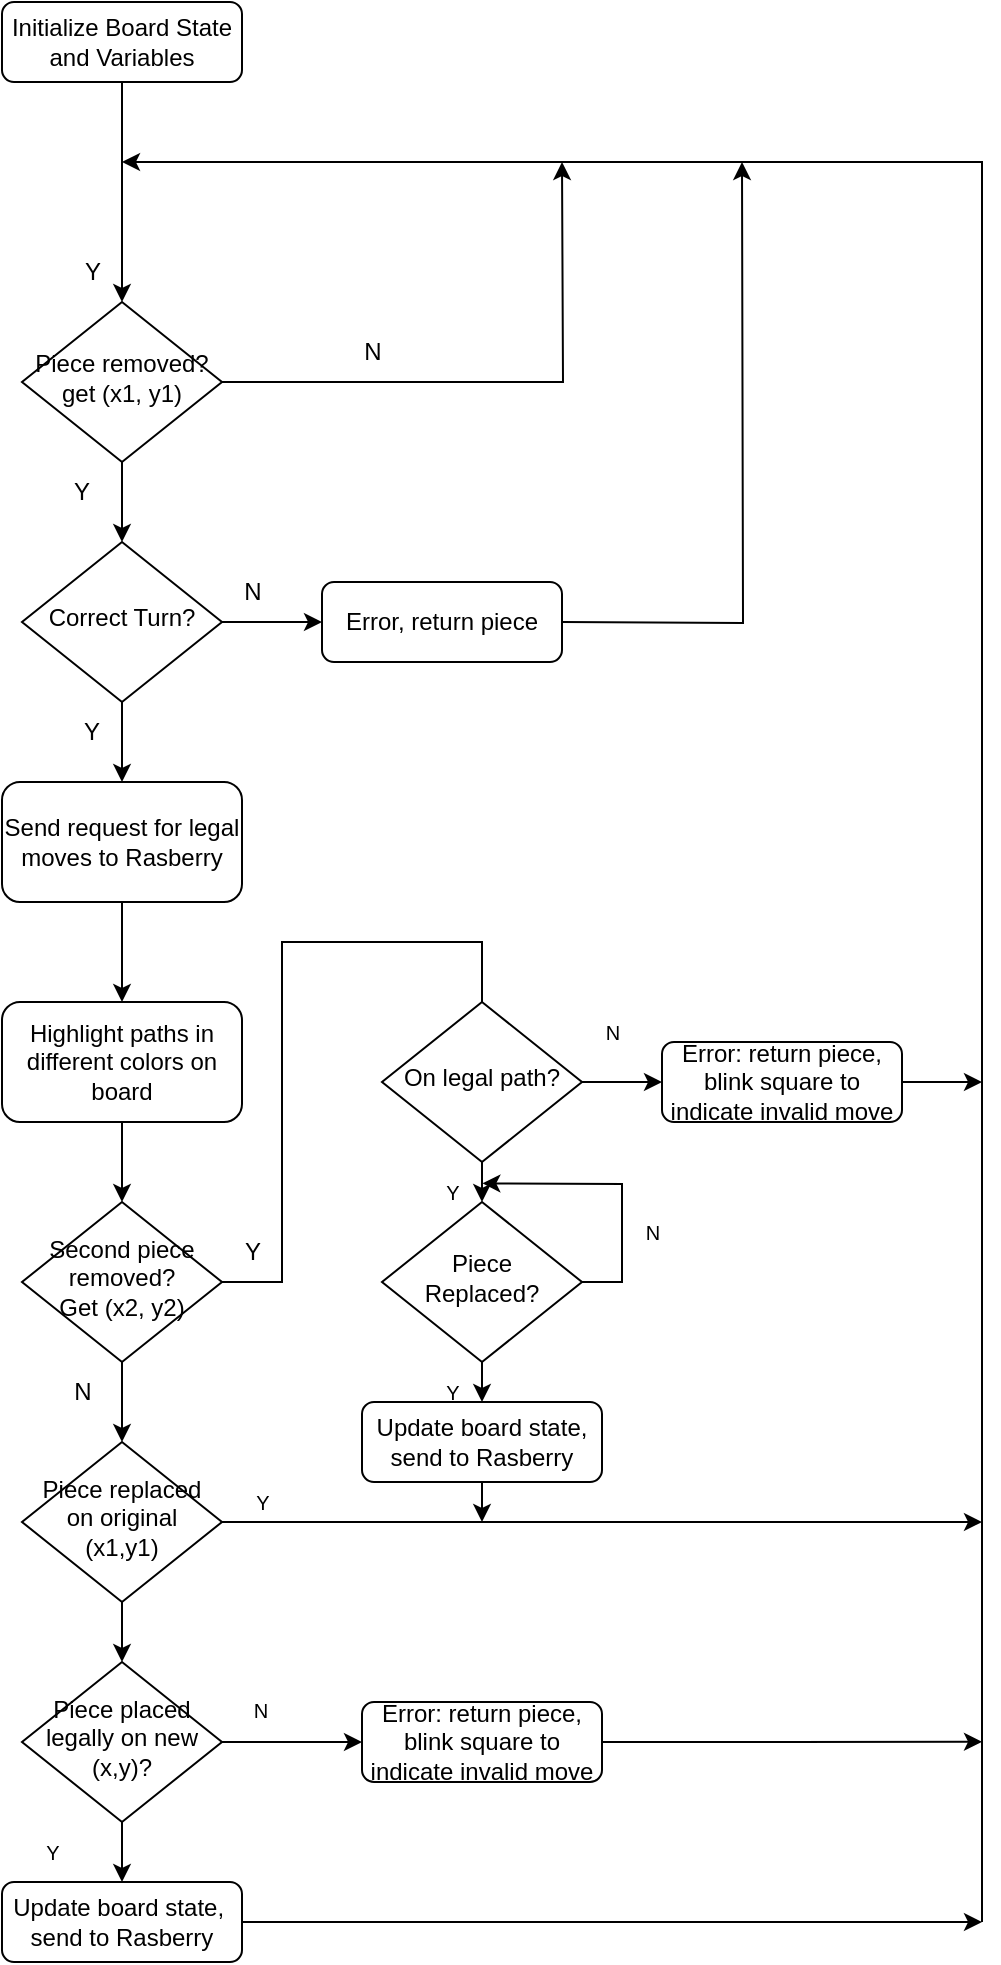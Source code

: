 <mxfile>
    <diagram id="C5RBs43oDa-KdzZeNtuy" name="mainLoop">
        <mxGraphModel dx="644" dy="792" grid="1" gridSize="10" guides="1" tooltips="1" connect="1" arrows="1" fold="1" page="1" pageScale="1" pageWidth="827" pageHeight="1169" math="0" shadow="0">
            <root>
                <mxCell id="WIyWlLk6GJQsqaUBKTNV-0"/>
                <mxCell id="WIyWlLk6GJQsqaUBKTNV-1" parent="WIyWlLk6GJQsqaUBKTNV-0"/>
                <mxCell id="WIyWlLk6GJQsqaUBKTNV-6" value="Piece removed?&lt;br&gt;get (x1, y1)" style="rhombus;whiteSpace=wrap;html=1;shadow=0;fontFamily=Helvetica;fontSize=12;align=center;strokeWidth=1;spacing=6;spacingTop=-4;" parent="WIyWlLk6GJQsqaUBKTNV-1" vertex="1">
                    <mxGeometry x="170" y="170" width="100" height="80" as="geometry"/>
                </mxCell>
                <mxCell id="WIyWlLk6GJQsqaUBKTNV-10" value="Correct Turn?" style="rhombus;whiteSpace=wrap;html=1;shadow=0;fontFamily=Helvetica;fontSize=12;align=center;strokeWidth=1;spacing=6;spacingTop=-4;" parent="WIyWlLk6GJQsqaUBKTNV-1" vertex="1">
                    <mxGeometry x="170" y="290" width="100" height="80" as="geometry"/>
                </mxCell>
                <mxCell id="WIyWlLk6GJQsqaUBKTNV-12" value="Error, return piece" style="rounded=1;whiteSpace=wrap;html=1;fontSize=12;glass=0;strokeWidth=1;shadow=0;" parent="WIyWlLk6GJQsqaUBKTNV-1" vertex="1">
                    <mxGeometry x="320" y="310" width="120" height="40" as="geometry"/>
                </mxCell>
                <mxCell id="bWp2UvLg9olkJI3vjRGl-1" value="" style="edgeStyle=orthogonalEdgeStyle;rounded=0;orthogonalLoop=1;jettySize=auto;html=1;exitX=1;exitY=0.5;exitDx=0;exitDy=0;" parent="WIyWlLk6GJQsqaUBKTNV-1" source="WIyWlLk6GJQsqaUBKTNV-6" edge="1">
                    <mxGeometry relative="1" as="geometry">
                        <mxPoint x="440" y="100" as="targetPoint"/>
                    </mxGeometry>
                </mxCell>
                <mxCell id="bWp2UvLg9olkJI3vjRGl-0" value="Y" style="text;html=1;align=center;verticalAlign=middle;resizable=0;points=[];autosize=1;strokeColor=none;fillColor=none;" parent="WIyWlLk6GJQsqaUBKTNV-1" vertex="1">
                    <mxGeometry x="190" y="140" width="30" height="30" as="geometry"/>
                </mxCell>
                <mxCell id="bWp2UvLg9olkJI3vjRGl-6" value="" style="endArrow=classic;html=1;rounded=0;" parent="WIyWlLk6GJQsqaUBKTNV-1" edge="1">
                    <mxGeometry width="50" height="50" relative="1" as="geometry">
                        <mxPoint x="650" y="980" as="sourcePoint"/>
                        <mxPoint x="220" y="100" as="targetPoint"/>
                        <Array as="points">
                            <mxPoint x="650" y="100"/>
                        </Array>
                    </mxGeometry>
                </mxCell>
                <mxCell id="bWp2UvLg9olkJI3vjRGl-8" value="N" style="text;html=1;align=center;verticalAlign=middle;resizable=0;points=[];autosize=1;strokeColor=none;fillColor=none;" parent="WIyWlLk6GJQsqaUBKTNV-1" vertex="1">
                    <mxGeometry x="330" y="180" width="30" height="30" as="geometry"/>
                </mxCell>
                <mxCell id="bWp2UvLg9olkJI3vjRGl-9" value="" style="endArrow=classic;html=1;rounded=0;exitX=0.5;exitY=1;exitDx=0;exitDy=0;" parent="WIyWlLk6GJQsqaUBKTNV-1" source="WIyWlLk6GJQsqaUBKTNV-6" target="WIyWlLk6GJQsqaUBKTNV-10" edge="1">
                    <mxGeometry width="50" height="50" relative="1" as="geometry">
                        <mxPoint x="330" y="250" as="sourcePoint"/>
                        <mxPoint x="380" y="200" as="targetPoint"/>
                    </mxGeometry>
                </mxCell>
                <mxCell id="bWp2UvLg9olkJI3vjRGl-10" value="Y" style="text;html=1;strokeColor=none;fillColor=none;align=center;verticalAlign=middle;whiteSpace=wrap;rounded=0;" parent="WIyWlLk6GJQsqaUBKTNV-1" vertex="1">
                    <mxGeometry x="170" y="250" width="60" height="30" as="geometry"/>
                </mxCell>
                <mxCell id="bWp2UvLg9olkJI3vjRGl-11" value="" style="endArrow=classic;html=1;rounded=0;exitX=0.5;exitY=1;exitDx=0;exitDy=0;" parent="WIyWlLk6GJQsqaUBKTNV-1" source="bWp2UvLg9olkJI3vjRGl-31" target="WIyWlLk6GJQsqaUBKTNV-6" edge="1">
                    <mxGeometry width="50" height="50" relative="1" as="geometry">
                        <mxPoint x="220" y="120" as="sourcePoint"/>
                        <mxPoint x="380" y="200" as="targetPoint"/>
                    </mxGeometry>
                </mxCell>
                <mxCell id="bWp2UvLg9olkJI3vjRGl-12" value="" style="endArrow=classic;html=1;rounded=0;exitX=1;exitY=0.5;exitDx=0;exitDy=0;entryX=0;entryY=0.5;entryDx=0;entryDy=0;" parent="WIyWlLk6GJQsqaUBKTNV-1" source="WIyWlLk6GJQsqaUBKTNV-10" target="WIyWlLk6GJQsqaUBKTNV-12" edge="1">
                    <mxGeometry width="50" height="50" relative="1" as="geometry">
                        <mxPoint x="330" y="370" as="sourcePoint"/>
                        <mxPoint x="380" y="320" as="targetPoint"/>
                    </mxGeometry>
                </mxCell>
                <mxCell id="bWp2UvLg9olkJI3vjRGl-13" value="N" style="text;html=1;align=center;verticalAlign=middle;resizable=0;points=[];autosize=1;strokeColor=none;fillColor=none;" parent="WIyWlLk6GJQsqaUBKTNV-1" vertex="1">
                    <mxGeometry x="270" y="300" width="30" height="30" as="geometry"/>
                </mxCell>
                <mxCell id="bWp2UvLg9olkJI3vjRGl-14" value="" style="edgeStyle=orthogonalEdgeStyle;rounded=0;orthogonalLoop=1;jettySize=auto;html=1;exitX=1;exitY=0.5;exitDx=0;exitDy=0;" parent="WIyWlLk6GJQsqaUBKTNV-1" edge="1">
                    <mxGeometry relative="1" as="geometry">
                        <mxPoint x="440" y="329.96" as="sourcePoint"/>
                        <mxPoint x="530" y="100" as="targetPoint"/>
                    </mxGeometry>
                </mxCell>
                <mxCell id="bWp2UvLg9olkJI3vjRGl-15" value="" style="endArrow=classic;html=1;rounded=0;exitX=0.5;exitY=1;exitDx=0;exitDy=0;" parent="WIyWlLk6GJQsqaUBKTNV-1" source="WIyWlLk6GJQsqaUBKTNV-10" edge="1">
                    <mxGeometry width="50" height="50" relative="1" as="geometry">
                        <mxPoint x="370" y="340" as="sourcePoint"/>
                        <mxPoint x="220" y="410" as="targetPoint"/>
                    </mxGeometry>
                </mxCell>
                <mxCell id="bWp2UvLg9olkJI3vjRGl-16" value="Send request for legal moves to Rasberry" style="rounded=1;whiteSpace=wrap;html=1;" parent="WIyWlLk6GJQsqaUBKTNV-1" vertex="1">
                    <mxGeometry x="160" y="410" width="120" height="60" as="geometry"/>
                </mxCell>
                <mxCell id="bWp2UvLg9olkJI3vjRGl-17" value="Y" style="text;html=1;strokeColor=none;fillColor=none;align=center;verticalAlign=middle;whiteSpace=wrap;rounded=0;" parent="WIyWlLk6GJQsqaUBKTNV-1" vertex="1">
                    <mxGeometry x="175" y="370" width="60" height="30" as="geometry"/>
                </mxCell>
                <mxCell id="bWp2UvLg9olkJI3vjRGl-18" value="Highlight paths in different colors on board" style="rounded=1;whiteSpace=wrap;html=1;" parent="WIyWlLk6GJQsqaUBKTNV-1" vertex="1">
                    <mxGeometry x="160" y="520" width="120" height="60" as="geometry"/>
                </mxCell>
                <mxCell id="bWp2UvLg9olkJI3vjRGl-20" value="" style="endArrow=classic;html=1;rounded=0;exitX=0.5;exitY=1;exitDx=0;exitDy=0;" parent="WIyWlLk6GJQsqaUBKTNV-1" source="bWp2UvLg9olkJI3vjRGl-16" edge="1">
                    <mxGeometry width="50" height="50" relative="1" as="geometry">
                        <mxPoint x="340" y="380" as="sourcePoint"/>
                        <mxPoint x="220" y="520" as="targetPoint"/>
                    </mxGeometry>
                </mxCell>
                <mxCell id="bWp2UvLg9olkJI3vjRGl-22" value="Second piece removed? &lt;br&gt;Get (x2, y2)" style="rhombus;whiteSpace=wrap;html=1;shadow=0;fontFamily=Helvetica;fontSize=12;align=center;strokeWidth=1;spacing=6;spacingTop=-4;" parent="WIyWlLk6GJQsqaUBKTNV-1" vertex="1">
                    <mxGeometry x="170" y="620" width="100" height="80" as="geometry"/>
                </mxCell>
                <mxCell id="bWp2UvLg9olkJI3vjRGl-23" value="" style="endArrow=classic;html=1;rounded=0;exitX=0.5;exitY=1;exitDx=0;exitDy=0;entryX=0.5;entryY=0;entryDx=0;entryDy=0;" parent="WIyWlLk6GJQsqaUBKTNV-1" source="bWp2UvLg9olkJI3vjRGl-18" target="bWp2UvLg9olkJI3vjRGl-22" edge="1">
                    <mxGeometry width="50" height="50" relative="1" as="geometry">
                        <mxPoint x="340" y="600" as="sourcePoint"/>
                        <mxPoint x="390" y="550" as="targetPoint"/>
                    </mxGeometry>
                </mxCell>
                <mxCell id="bWp2UvLg9olkJI3vjRGl-25" value="" style="endArrow=classic;html=1;rounded=0;exitX=0.5;exitY=1;exitDx=0;exitDy=0;" parent="WIyWlLk6GJQsqaUBKTNV-1" source="bWp2UvLg9olkJI3vjRGl-22" edge="1">
                    <mxGeometry width="50" height="50" relative="1" as="geometry">
                        <mxPoint x="390" y="480" as="sourcePoint"/>
                        <mxPoint x="220" y="740" as="targetPoint"/>
                    </mxGeometry>
                </mxCell>
                <mxCell id="bWp2UvLg9olkJI3vjRGl-26" value="On legal path?" style="rhombus;whiteSpace=wrap;html=1;shadow=0;fontFamily=Helvetica;fontSize=12;align=center;strokeWidth=1;spacing=6;spacingTop=-4;" parent="WIyWlLk6GJQsqaUBKTNV-1" vertex="1">
                    <mxGeometry x="350" y="520" width="100" height="80" as="geometry"/>
                </mxCell>
                <mxCell id="bWp2UvLg9olkJI3vjRGl-27" value="" style="endArrow=none;html=1;rounded=0;exitX=1;exitY=0.5;exitDx=0;exitDy=0;entryX=0.5;entryY=0;entryDx=0;entryDy=0;" parent="WIyWlLk6GJQsqaUBKTNV-1" source="bWp2UvLg9olkJI3vjRGl-22" target="bWp2UvLg9olkJI3vjRGl-26" edge="1">
                    <mxGeometry width="50" height="50" relative="1" as="geometry">
                        <mxPoint x="370" y="620" as="sourcePoint"/>
                        <mxPoint x="420" y="570" as="targetPoint"/>
                        <Array as="points">
                            <mxPoint x="300" y="660"/>
                            <mxPoint x="300" y="490"/>
                            <mxPoint x="400" y="490"/>
                        </Array>
                    </mxGeometry>
                </mxCell>
                <mxCell id="bWp2UvLg9olkJI3vjRGl-28" value="Piece replaced on original (x1,y1)" style="rhombus;whiteSpace=wrap;html=1;shadow=0;fontFamily=Helvetica;fontSize=12;align=center;strokeWidth=1;spacing=6;spacingTop=-4;" parent="WIyWlLk6GJQsqaUBKTNV-1" vertex="1">
                    <mxGeometry x="170" y="740" width="100" height="80" as="geometry"/>
                </mxCell>
                <mxCell id="bWp2UvLg9olkJI3vjRGl-29" value="Y" style="text;html=1;align=center;verticalAlign=middle;resizable=0;points=[];autosize=1;strokeColor=none;fillColor=none;" parent="WIyWlLk6GJQsqaUBKTNV-1" vertex="1">
                    <mxGeometry x="270" y="630" width="30" height="30" as="geometry"/>
                </mxCell>
                <mxCell id="bWp2UvLg9olkJI3vjRGl-30" value="N" style="text;html=1;align=center;verticalAlign=middle;resizable=0;points=[];autosize=1;strokeColor=none;fillColor=none;" parent="WIyWlLk6GJQsqaUBKTNV-1" vertex="1">
                    <mxGeometry x="185" y="700" width="30" height="30" as="geometry"/>
                </mxCell>
                <mxCell id="bWp2UvLg9olkJI3vjRGl-31" value="Initialize Board State and Variables" style="rounded=1;whiteSpace=wrap;html=1;fontSize=12;glass=0;strokeWidth=1;shadow=0;" parent="WIyWlLk6GJQsqaUBKTNV-1" vertex="1">
                    <mxGeometry x="160" y="20" width="120" height="40" as="geometry"/>
                </mxCell>
                <mxCell id="bWp2UvLg9olkJI3vjRGl-34" value="" style="endArrow=classic;html=1;rounded=0;fontSize=10;exitX=1;exitY=0.5;exitDx=0;exitDy=0;entryX=0;entryY=0.5;entryDx=0;entryDy=0;" parent="WIyWlLk6GJQsqaUBKTNV-1" source="bWp2UvLg9olkJI3vjRGl-26" target="bWp2UvLg9olkJI3vjRGl-36" edge="1">
                    <mxGeometry width="50" height="50" relative="1" as="geometry">
                        <mxPoint x="360" y="660" as="sourcePoint"/>
                        <mxPoint x="500" y="580" as="targetPoint"/>
                    </mxGeometry>
                </mxCell>
                <mxCell id="bWp2UvLg9olkJI3vjRGl-35" value="N" style="text;html=1;align=center;verticalAlign=middle;resizable=0;points=[];autosize=1;strokeColor=none;fillColor=none;fontSize=10;" parent="WIyWlLk6GJQsqaUBKTNV-1" vertex="1">
                    <mxGeometry x="450" y="520" width="30" height="30" as="geometry"/>
                </mxCell>
                <mxCell id="bWp2UvLg9olkJI3vjRGl-39" style="edgeStyle=orthogonalEdgeStyle;rounded=0;orthogonalLoop=1;jettySize=auto;html=1;exitX=1;exitY=0.5;exitDx=0;exitDy=0;fontSize=10;" parent="WIyWlLk6GJQsqaUBKTNV-1" source="bWp2UvLg9olkJI3vjRGl-36" edge="1">
                    <mxGeometry relative="1" as="geometry">
                        <mxPoint x="650" y="560" as="targetPoint"/>
                        <Array as="points">
                            <mxPoint x="640" y="560"/>
                            <mxPoint x="640" y="560"/>
                        </Array>
                    </mxGeometry>
                </mxCell>
                <mxCell id="bWp2UvLg9olkJI3vjRGl-36" value="Error: return piece,&lt;br&gt;blink square to indicate invalid move" style="rounded=1;whiteSpace=wrap;html=1;fontSize=12;glass=0;strokeWidth=1;shadow=0;" parent="WIyWlLk6GJQsqaUBKTNV-1" vertex="1">
                    <mxGeometry x="490" y="540" width="120" height="40" as="geometry"/>
                </mxCell>
                <mxCell id="bWp2UvLg9olkJI3vjRGl-40" value="Piece Replaced?" style="rhombus;whiteSpace=wrap;html=1;shadow=0;fontFamily=Helvetica;fontSize=12;align=center;strokeWidth=1;spacing=6;spacingTop=-4;" parent="WIyWlLk6GJQsqaUBKTNV-1" vertex="1">
                    <mxGeometry x="350" y="620" width="100" height="80" as="geometry"/>
                </mxCell>
                <mxCell id="bWp2UvLg9olkJI3vjRGl-41" value="" style="endArrow=classic;html=1;rounded=0;fontSize=10;exitX=0.5;exitY=1;exitDx=0;exitDy=0;" parent="WIyWlLk6GJQsqaUBKTNV-1" source="bWp2UvLg9olkJI3vjRGl-26" edge="1">
                    <mxGeometry width="50" height="50" relative="1" as="geometry">
                        <mxPoint x="390" y="670" as="sourcePoint"/>
                        <mxPoint x="400" y="620" as="targetPoint"/>
                    </mxGeometry>
                </mxCell>
                <mxCell id="bWp2UvLg9olkJI3vjRGl-42" value="Y" style="text;html=1;align=center;verticalAlign=middle;resizable=0;points=[];autosize=1;strokeColor=none;fillColor=none;fontSize=10;" parent="WIyWlLk6GJQsqaUBKTNV-1" vertex="1">
                    <mxGeometry x="370" y="600" width="30" height="30" as="geometry"/>
                </mxCell>
                <mxCell id="bWp2UvLg9olkJI3vjRGl-48" style="edgeStyle=orthogonalEdgeStyle;rounded=0;orthogonalLoop=1;jettySize=auto;html=1;fontSize=10;" parent="WIyWlLk6GJQsqaUBKTNV-1" source="bWp2UvLg9olkJI3vjRGl-43" edge="1">
                    <mxGeometry relative="1" as="geometry">
                        <mxPoint x="400" y="780" as="targetPoint"/>
                    </mxGeometry>
                </mxCell>
                <mxCell id="bWp2UvLg9olkJI3vjRGl-43" value="Update board state,&lt;br&gt;send to Rasberry" style="rounded=1;whiteSpace=wrap;html=1;fontSize=12;glass=0;strokeWidth=1;shadow=0;" parent="WIyWlLk6GJQsqaUBKTNV-1" vertex="1">
                    <mxGeometry x="340" y="720" width="120" height="40" as="geometry"/>
                </mxCell>
                <mxCell id="bWp2UvLg9olkJI3vjRGl-44" value="" style="endArrow=classic;html=1;rounded=0;fontSize=10;exitX=0.5;exitY=1;exitDx=0;exitDy=0;" parent="WIyWlLk6GJQsqaUBKTNV-1" source="bWp2UvLg9olkJI3vjRGl-40" edge="1">
                    <mxGeometry width="50" height="50" relative="1" as="geometry">
                        <mxPoint x="380" y="750" as="sourcePoint"/>
                        <mxPoint x="400" y="720" as="targetPoint"/>
                    </mxGeometry>
                </mxCell>
                <mxCell id="bWp2UvLg9olkJI3vjRGl-46" value="Y" style="text;html=1;align=center;verticalAlign=middle;resizable=0;points=[];autosize=1;strokeColor=none;fillColor=none;fontSize=10;" parent="WIyWlLk6GJQsqaUBKTNV-1" vertex="1">
                    <mxGeometry x="370" y="700" width="30" height="30" as="geometry"/>
                </mxCell>
                <mxCell id="bWp2UvLg9olkJI3vjRGl-49" value="" style="endArrow=classic;html=1;rounded=0;fontSize=10;exitX=1;exitY=0.5;exitDx=0;exitDy=0;" parent="WIyWlLk6GJQsqaUBKTNV-1" source="bWp2UvLg9olkJI3vjRGl-28" edge="1">
                    <mxGeometry width="50" height="50" relative="1" as="geometry">
                        <mxPoint x="360" y="740" as="sourcePoint"/>
                        <mxPoint x="650" y="780" as="targetPoint"/>
                    </mxGeometry>
                </mxCell>
                <mxCell id="bWp2UvLg9olkJI3vjRGl-50" value="" style="endArrow=classic;html=1;rounded=0;fontSize=10;entryX=1.006;entryY=0.356;entryDx=0;entryDy=0;entryPerimeter=0;exitX=1;exitY=0.5;exitDx=0;exitDy=0;" parent="WIyWlLk6GJQsqaUBKTNV-1" source="bWp2UvLg9olkJI3vjRGl-40" target="bWp2UvLg9olkJI3vjRGl-42" edge="1">
                    <mxGeometry width="50" height="50" relative="1" as="geometry">
                        <mxPoint x="470" y="670" as="sourcePoint"/>
                        <mxPoint x="430" y="660" as="targetPoint"/>
                        <Array as="points">
                            <mxPoint x="470" y="660"/>
                            <mxPoint x="470" y="611"/>
                        </Array>
                    </mxGeometry>
                </mxCell>
                <mxCell id="bWp2UvLg9olkJI3vjRGl-51" value="N" style="text;html=1;align=center;verticalAlign=middle;resizable=0;points=[];autosize=1;strokeColor=none;fillColor=none;fontSize=10;" parent="WIyWlLk6GJQsqaUBKTNV-1" vertex="1">
                    <mxGeometry x="470" y="620" width="30" height="30" as="geometry"/>
                </mxCell>
                <mxCell id="bWp2UvLg9olkJI3vjRGl-58" style="edgeStyle=orthogonalEdgeStyle;rounded=0;orthogonalLoop=1;jettySize=auto;html=1;exitX=1;exitY=0.5;exitDx=0;exitDy=0;entryX=0;entryY=0.5;entryDx=0;entryDy=0;fontSize=10;" parent="WIyWlLk6GJQsqaUBKTNV-1" source="bWp2UvLg9olkJI3vjRGl-52" target="bWp2UvLg9olkJI3vjRGl-55" edge="1">
                    <mxGeometry relative="1" as="geometry"/>
                </mxCell>
                <mxCell id="bWp2UvLg9olkJI3vjRGl-52" value="Piece placed legally on new (x,y)?" style="rhombus;whiteSpace=wrap;html=1;shadow=0;fontFamily=Helvetica;fontSize=12;align=center;strokeWidth=1;spacing=6;spacingTop=-4;" parent="WIyWlLk6GJQsqaUBKTNV-1" vertex="1">
                    <mxGeometry x="170" y="850" width="100" height="80" as="geometry"/>
                </mxCell>
                <mxCell id="bWp2UvLg9olkJI3vjRGl-53" value="" style="endArrow=classic;html=1;rounded=0;fontSize=10;exitX=0.5;exitY=1;exitDx=0;exitDy=0;" parent="WIyWlLk6GJQsqaUBKTNV-1" source="bWp2UvLg9olkJI3vjRGl-28" target="bWp2UvLg9olkJI3vjRGl-52" edge="1">
                    <mxGeometry width="50" height="50" relative="1" as="geometry">
                        <mxPoint x="290" y="790" as="sourcePoint"/>
                        <mxPoint x="340" y="740" as="targetPoint"/>
                    </mxGeometry>
                </mxCell>
                <mxCell id="bWp2UvLg9olkJI3vjRGl-57" style="edgeStyle=orthogonalEdgeStyle;rounded=0;orthogonalLoop=1;jettySize=auto;html=1;exitX=1;exitY=0.5;exitDx=0;exitDy=0;fontSize=10;" parent="WIyWlLk6GJQsqaUBKTNV-1" source="bWp2UvLg9olkJI3vjRGl-55" edge="1">
                    <mxGeometry relative="1" as="geometry">
                        <mxPoint x="650.0" y="889.903" as="targetPoint"/>
                    </mxGeometry>
                </mxCell>
                <mxCell id="bWp2UvLg9olkJI3vjRGl-55" value="Error: return piece,&lt;br&gt;blink square to indicate invalid move" style="rounded=1;whiteSpace=wrap;html=1;fontSize=12;glass=0;strokeWidth=1;shadow=0;" parent="WIyWlLk6GJQsqaUBKTNV-1" vertex="1">
                    <mxGeometry x="340" y="870" width="120" height="40" as="geometry"/>
                </mxCell>
                <mxCell id="bWp2UvLg9olkJI3vjRGl-59" value="" style="endArrow=classic;html=1;rounded=0;fontSize=10;exitX=0.5;exitY=1;exitDx=0;exitDy=0;" parent="WIyWlLk6GJQsqaUBKTNV-1" source="bWp2UvLg9olkJI3vjRGl-52" edge="1">
                    <mxGeometry width="50" height="50" relative="1" as="geometry">
                        <mxPoint x="300" y="900" as="sourcePoint"/>
                        <mxPoint x="220" y="960" as="targetPoint"/>
                    </mxGeometry>
                </mxCell>
                <mxCell id="bWp2UvLg9olkJI3vjRGl-62" style="edgeStyle=orthogonalEdgeStyle;rounded=0;orthogonalLoop=1;jettySize=auto;html=1;exitX=1;exitY=0.5;exitDx=0;exitDy=0;fontSize=10;" parent="WIyWlLk6GJQsqaUBKTNV-1" source="bWp2UvLg9olkJI3vjRGl-60" edge="1">
                    <mxGeometry relative="1" as="geometry">
                        <mxPoint x="650" y="980" as="targetPoint"/>
                    </mxGeometry>
                </mxCell>
                <mxCell id="bWp2UvLg9olkJI3vjRGl-60" value="Update board state,&amp;nbsp;&lt;br&gt;send to Rasberry" style="rounded=1;whiteSpace=wrap;html=1;fontSize=12;glass=0;strokeWidth=1;shadow=0;" parent="WIyWlLk6GJQsqaUBKTNV-1" vertex="1">
                    <mxGeometry x="160" y="960" width="120" height="40" as="geometry"/>
                </mxCell>
                <mxCell id="bWp2UvLg9olkJI3vjRGl-63" value="Y" style="text;html=1;align=center;verticalAlign=middle;resizable=0;points=[];autosize=1;strokeColor=none;fillColor=none;fontSize=10;" parent="WIyWlLk6GJQsqaUBKTNV-1" vertex="1">
                    <mxGeometry x="170" y="930" width="30" height="30" as="geometry"/>
                </mxCell>
                <mxCell id="bWp2UvLg9olkJI3vjRGl-64" value="Y" style="text;html=1;align=center;verticalAlign=middle;resizable=0;points=[];autosize=1;strokeColor=none;fillColor=none;fontSize=10;" parent="WIyWlLk6GJQsqaUBKTNV-1" vertex="1">
                    <mxGeometry x="275" y="755" width="30" height="30" as="geometry"/>
                </mxCell>
                <mxCell id="bWp2UvLg9olkJI3vjRGl-65" value="N" style="text;html=1;align=center;verticalAlign=middle;resizable=0;points=[];autosize=1;strokeColor=none;fillColor=none;fontSize=10;rotation=-180;" parent="WIyWlLk6GJQsqaUBKTNV-1" vertex="1">
                    <mxGeometry x="275" y="860" width="30" height="30" as="geometry"/>
                </mxCell>
            </root>
        </mxGraphModel>
    </diagram>
    <diagram id="9z4nHiZ_SljUvex5gCpV" name="UML">
        <mxGraphModel dx="291" dy="358" grid="1" gridSize="10" guides="1" tooltips="1" connect="1" arrows="1" fold="1" page="1" pageScale="1" pageWidth="850" pageHeight="1100" math="0" shadow="0">
            <root>
                <mxCell id="0"/>
                <mxCell id="1" parent="0"/>
                <mxCell id="lh_J6OYNtakinbr48w6S-1" value="Game" style="swimlane;fontStyle=1;align=center;verticalAlign=top;childLayout=stackLayout;horizontal=1;startSize=26;horizontalStack=0;resizeParent=1;resizeParentMax=0;resizeLast=0;collapsible=1;marginBottom=0;" parent="1" vertex="1">
                    <mxGeometry x="220" y="250" width="150" height="230" as="geometry">
                        <mxRectangle x="220" y="250" width="80" height="30" as="alternateBounds"/>
                    </mxGeometry>
                </mxCell>
                <mxCell id="lh_J6OYNtakinbr48w6S-2" value="- board: int**" style="text;strokeColor=none;fillColor=none;align=left;verticalAlign=top;spacingLeft=4;spacingRight=4;overflow=hidden;rotatable=0;points=[[0,0.5],[1,0.5]];portConstraint=eastwest;" parent="lh_J6OYNtakinbr48w6S-1" vertex="1">
                    <mxGeometry y="26" width="150" height="26" as="geometry"/>
                </mxCell>
                <mxCell id="lh_J6OYNtakinbr48w6S-3" value="" style="line;strokeWidth=1;fillColor=none;align=left;verticalAlign=middle;spacingTop=-1;spacingLeft=3;spacingRight=3;rotatable=0;labelPosition=right;points=[];portConstraint=eastwest;strokeColor=inherit;" parent="lh_J6OYNtakinbr48w6S-1" vertex="1">
                    <mxGeometry y="52" width="150" height="8" as="geometry"/>
                </mxCell>
                <mxCell id="lh_J6OYNtakinbr48w6S-4" value="+ printBoard(): void&#10;+ updateBoard(): void&#10;" style="text;strokeColor=none;fillColor=none;align=left;verticalAlign=top;spacingLeft=4;spacingRight=4;overflow=hidden;rotatable=0;points=[[0,0.5],[1,0.5]];portConstraint=eastwest;" parent="lh_J6OYNtakinbr48w6S-1" vertex="1">
                    <mxGeometry y="60" width="150" height="170" as="geometry"/>
                </mxCell>
                <mxCell id="RYiCKE9fBu87nFPhSAXH-1" value="Strip" style="swimlane;fontStyle=1;align=center;verticalAlign=top;childLayout=stackLayout;horizontal=1;startSize=26;horizontalStack=0;resizeParent=1;resizeParentMax=0;resizeLast=0;collapsible=1;marginBottom=0;" vertex="1" parent="1">
                    <mxGeometry x="520" y="250" width="150" height="230" as="geometry"/>
                </mxCell>
                <mxCell id="RYiCKE9fBu87nFPhSAXH-2" value="+ field: type" style="text;strokeColor=none;fillColor=none;align=left;verticalAlign=top;spacingLeft=4;spacingRight=4;overflow=hidden;rotatable=0;points=[[0,0.5],[1,0.5]];portConstraint=eastwest;" vertex="1" parent="RYiCKE9fBu87nFPhSAXH-1">
                    <mxGeometry y="26" width="150" height="26" as="geometry"/>
                </mxCell>
                <mxCell id="RYiCKE9fBu87nFPhSAXH-3" value="" style="line;strokeWidth=1;fillColor=none;align=left;verticalAlign=middle;spacingTop=-1;spacingLeft=3;spacingRight=3;rotatable=0;labelPosition=right;points=[];portConstraint=eastwest;strokeColor=inherit;" vertex="1" parent="RYiCKE9fBu87nFPhSAXH-1">
                    <mxGeometry y="52" width="150" height="8" as="geometry"/>
                </mxCell>
                <mxCell id="RYiCKE9fBu87nFPhSAXH-4" value="+ method(type): type" style="text;strokeColor=none;fillColor=none;align=left;verticalAlign=top;spacingLeft=4;spacingRight=4;overflow=hidden;rotatable=0;points=[[0,0.5],[1,0.5]];portConstraint=eastwest;" vertex="1" parent="RYiCKE9fBu87nFPhSAXH-1">
                    <mxGeometry y="60" width="150" height="170" as="geometry"/>
                </mxCell>
            </root>
        </mxGraphModel>
    </diagram>
</mxfile>